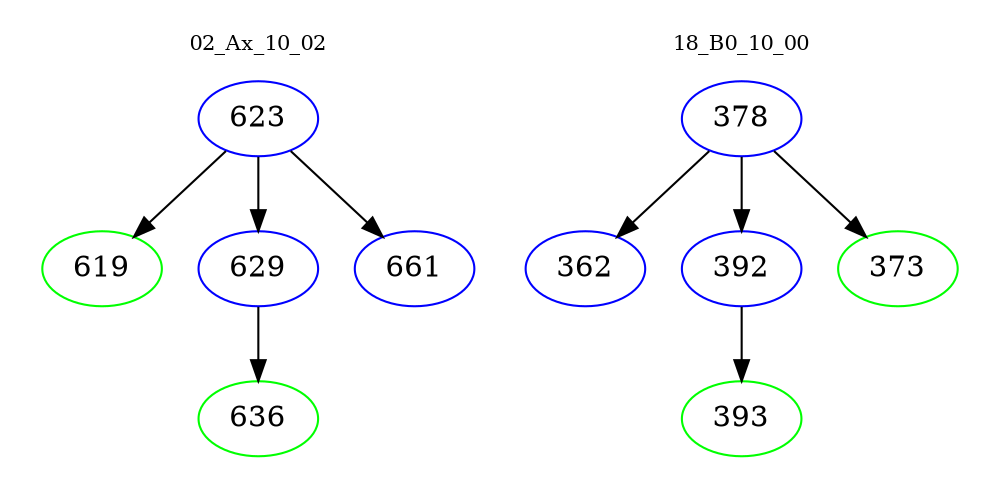 digraph{
subgraph cluster_0 {
color = white
label = "02_Ax_10_02";
fontsize=10;
T0_623 [label="623", color="blue"]
T0_623 -> T0_619 [color="black"]
T0_619 [label="619", color="green"]
T0_623 -> T0_629 [color="black"]
T0_629 [label="629", color="blue"]
T0_629 -> T0_636 [color="black"]
T0_636 [label="636", color="green"]
T0_623 -> T0_661 [color="black"]
T0_661 [label="661", color="blue"]
}
subgraph cluster_1 {
color = white
label = "18_B0_10_00";
fontsize=10;
T1_378 [label="378", color="blue"]
T1_378 -> T1_362 [color="black"]
T1_362 [label="362", color="blue"]
T1_378 -> T1_392 [color="black"]
T1_392 [label="392", color="blue"]
T1_392 -> T1_393 [color="black"]
T1_393 [label="393", color="green"]
T1_378 -> T1_373 [color="black"]
T1_373 [label="373", color="green"]
}
}

